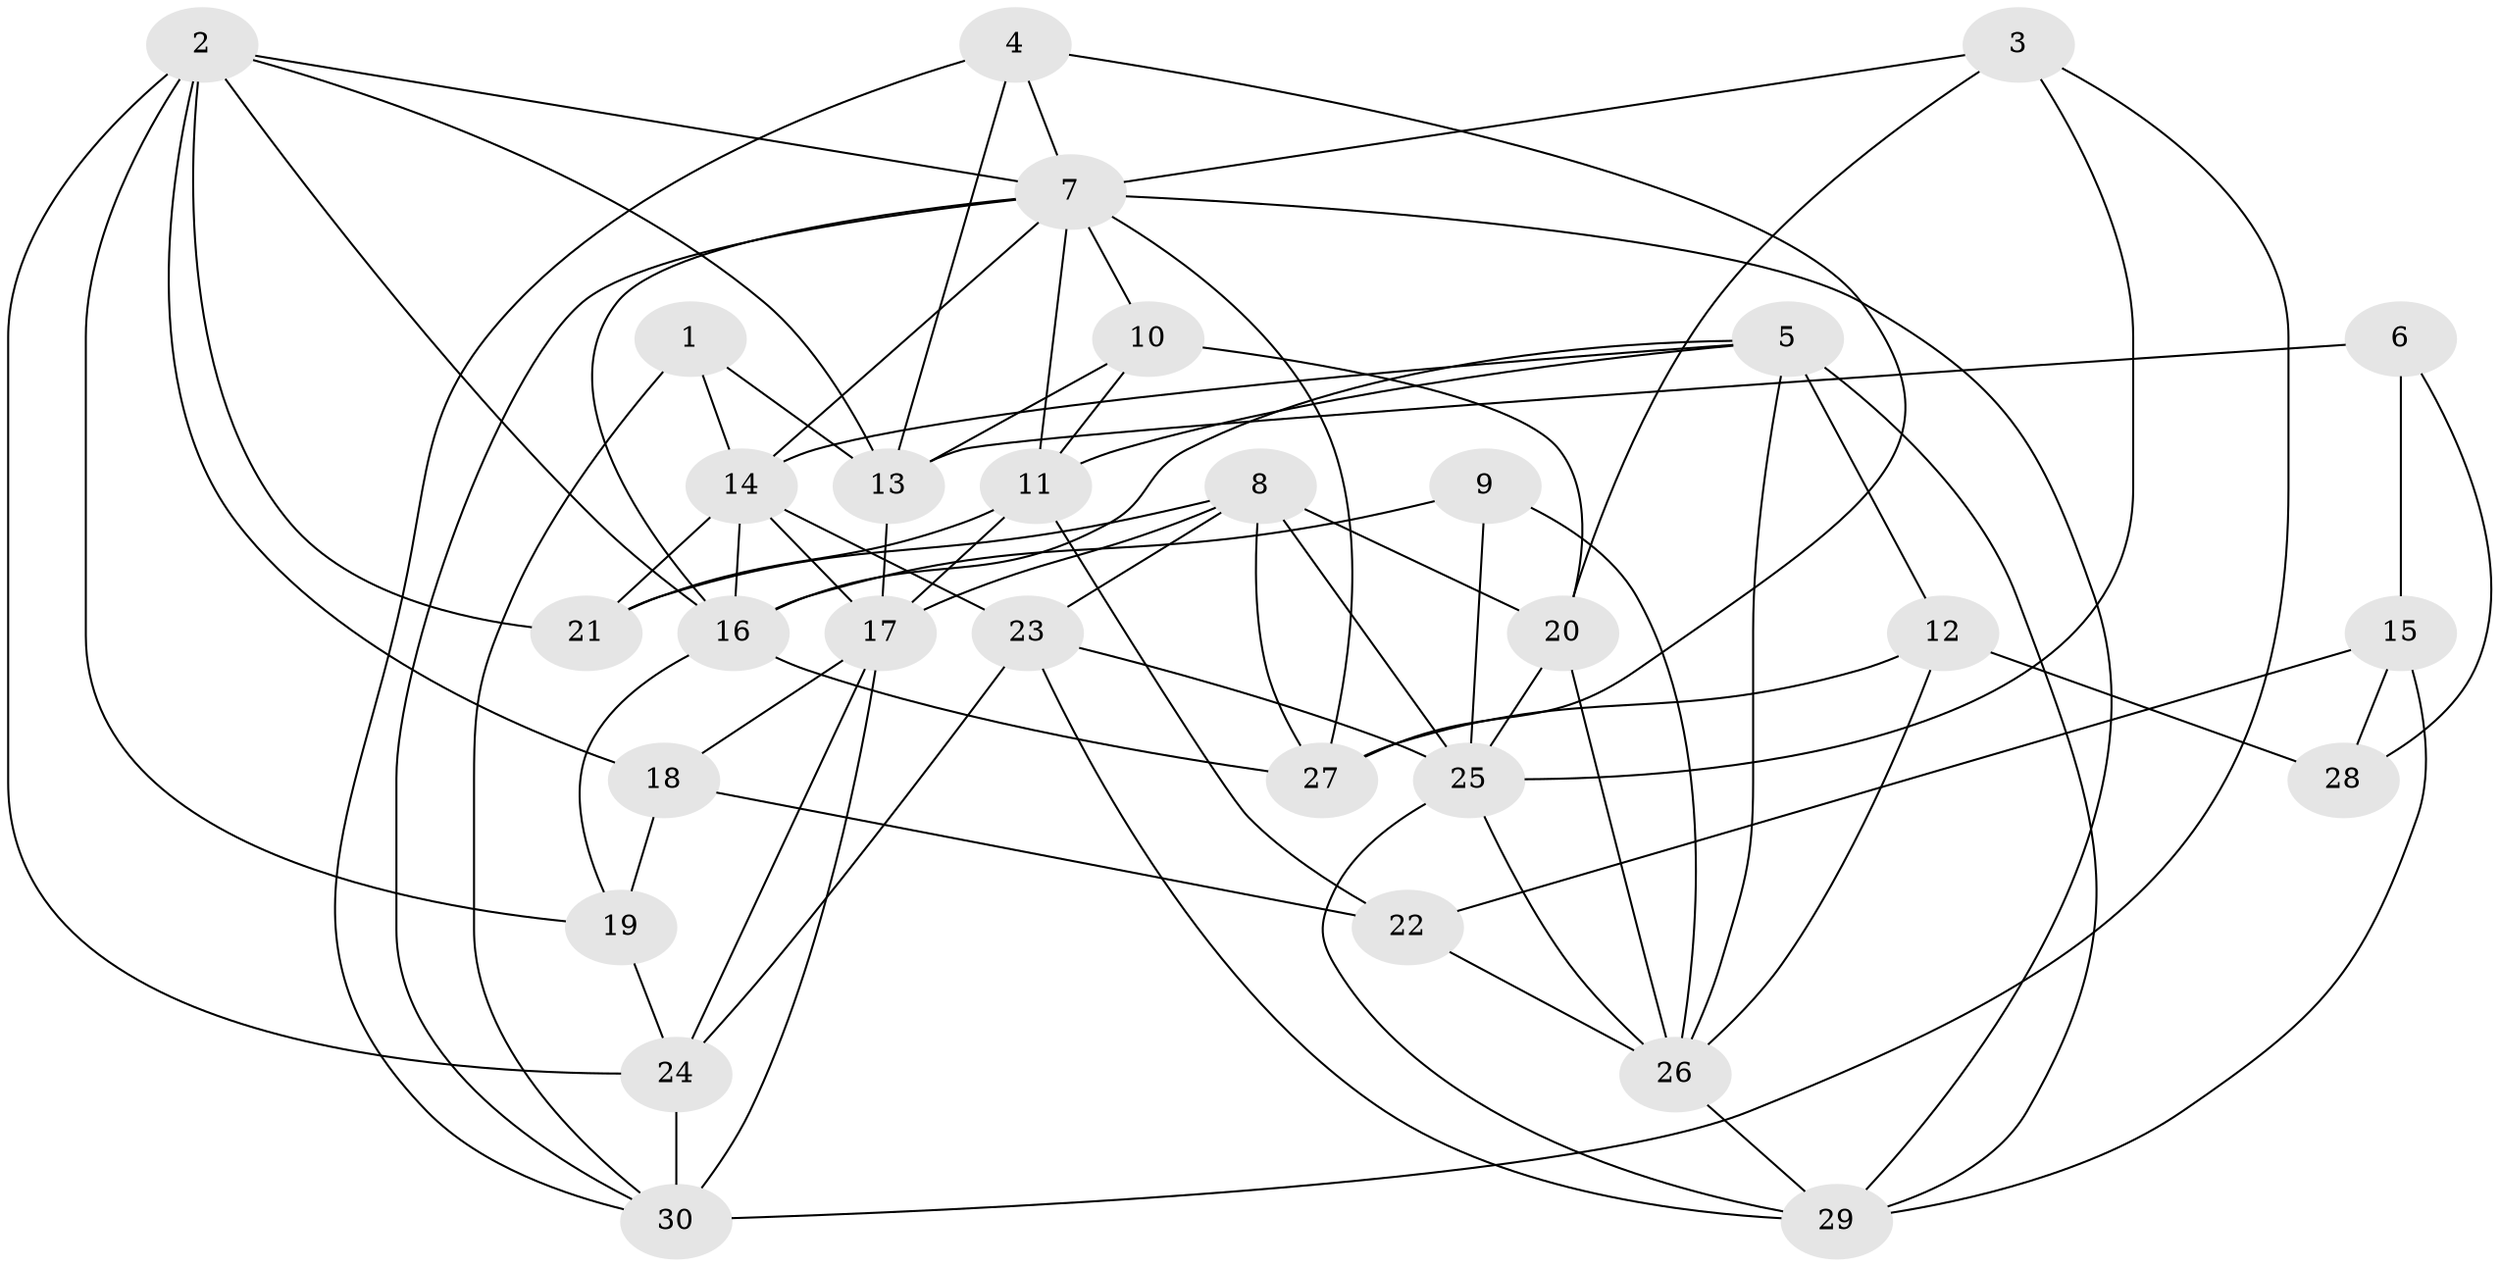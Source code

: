 // original degree distribution, {5: 0.23636363636363636, 3: 0.23636363636363636, 6: 0.03636363636363636, 4: 0.2727272727272727, 7: 0.07272727272727272, 2: 0.14545454545454545}
// Generated by graph-tools (version 1.1) at 2025/50/03/09/25 03:50:07]
// undirected, 30 vertices, 78 edges
graph export_dot {
graph [start="1"]
  node [color=gray90,style=filled];
  1;
  2;
  3;
  4;
  5;
  6;
  7;
  8;
  9;
  10;
  11;
  12;
  13;
  14;
  15;
  16;
  17;
  18;
  19;
  20;
  21;
  22;
  23;
  24;
  25;
  26;
  27;
  28;
  29;
  30;
  1 -- 13 [weight=1.0];
  1 -- 14 [weight=1.0];
  1 -- 30 [weight=1.0];
  2 -- 7 [weight=1.0];
  2 -- 13 [weight=1.0];
  2 -- 16 [weight=1.0];
  2 -- 18 [weight=2.0];
  2 -- 19 [weight=1.0];
  2 -- 21 [weight=1.0];
  2 -- 24 [weight=1.0];
  3 -- 7 [weight=1.0];
  3 -- 20 [weight=1.0];
  3 -- 25 [weight=1.0];
  3 -- 30 [weight=1.0];
  4 -- 7 [weight=1.0];
  4 -- 13 [weight=1.0];
  4 -- 27 [weight=1.0];
  4 -- 30 [weight=1.0];
  5 -- 11 [weight=1.0];
  5 -- 12 [weight=1.0];
  5 -- 14 [weight=1.0];
  5 -- 16 [weight=1.0];
  5 -- 26 [weight=1.0];
  5 -- 29 [weight=1.0];
  6 -- 13 [weight=1.0];
  6 -- 15 [weight=1.0];
  6 -- 28 [weight=1.0];
  7 -- 10 [weight=1.0];
  7 -- 11 [weight=1.0];
  7 -- 14 [weight=1.0];
  7 -- 16 [weight=1.0];
  7 -- 27 [weight=1.0];
  7 -- 29 [weight=1.0];
  7 -- 30 [weight=1.0];
  8 -- 17 [weight=1.0];
  8 -- 20 [weight=1.0];
  8 -- 21 [weight=1.0];
  8 -- 23 [weight=1.0];
  8 -- 25 [weight=1.0];
  8 -- 27 [weight=1.0];
  9 -- 16 [weight=1.0];
  9 -- 25 [weight=1.0];
  9 -- 26 [weight=1.0];
  10 -- 11 [weight=1.0];
  10 -- 13 [weight=1.0];
  10 -- 20 [weight=1.0];
  11 -- 17 [weight=1.0];
  11 -- 21 [weight=1.0];
  11 -- 22 [weight=1.0];
  12 -- 26 [weight=1.0];
  12 -- 27 [weight=1.0];
  12 -- 28 [weight=1.0];
  13 -- 17 [weight=1.0];
  14 -- 16 [weight=2.0];
  14 -- 17 [weight=1.0];
  14 -- 21 [weight=1.0];
  14 -- 23 [weight=1.0];
  15 -- 22 [weight=1.0];
  15 -- 28 [weight=1.0];
  15 -- 29 [weight=1.0];
  16 -- 19 [weight=1.0];
  16 -- 27 [weight=1.0];
  17 -- 18 [weight=1.0];
  17 -- 24 [weight=1.0];
  17 -- 30 [weight=2.0];
  18 -- 19 [weight=2.0];
  18 -- 22 [weight=1.0];
  19 -- 24 [weight=1.0];
  20 -- 25 [weight=1.0];
  20 -- 26 [weight=1.0];
  22 -- 26 [weight=1.0];
  23 -- 24 [weight=1.0];
  23 -- 25 [weight=1.0];
  23 -- 29 [weight=1.0];
  24 -- 30 [weight=1.0];
  25 -- 26 [weight=1.0];
  25 -- 29 [weight=1.0];
  26 -- 29 [weight=1.0];
}

